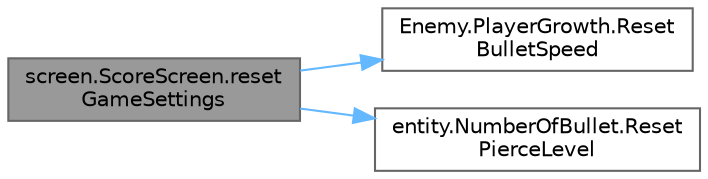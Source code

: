 digraph "screen.ScoreScreen.resetGameSettings"
{
 // LATEX_PDF_SIZE
  bgcolor="transparent";
  edge [fontname=Helvetica,fontsize=10,labelfontname=Helvetica,labelfontsize=10];
  node [fontname=Helvetica,fontsize=10,shape=box,height=0.2,width=0.4];
  rankdir="LR";
  Node1 [id="Node000001",label="screen.ScoreScreen.reset\lGameSettings",height=0.2,width=0.4,color="gray40", fillcolor="grey60", style="filled", fontcolor="black",tooltip=" "];
  Node1 -> Node2 [id="edge1_Node000001_Node000002",color="steelblue1",style="solid",tooltip=" "];
  Node2 [id="Node000002",label="Enemy.PlayerGrowth.Reset\lBulletSpeed",height=0.2,width=0.4,color="grey40", fillcolor="white", style="filled",URL="$class_enemy_1_1_player_growth.html#af7b9912949526efc3fd9a8c9f16325bc",tooltip=" "];
  Node1 -> Node3 [id="edge2_Node000001_Node000003",color="steelblue1",style="solid",tooltip=" "];
  Node3 [id="Node000003",label="entity.NumberOfBullet.Reset\lPierceLevel",height=0.2,width=0.4,color="grey40", fillcolor="white", style="filled",URL="$classentity_1_1_number_of_bullet.html#a7d792797a15eea22e6059aaec84a30d3",tooltip=" "];
}
